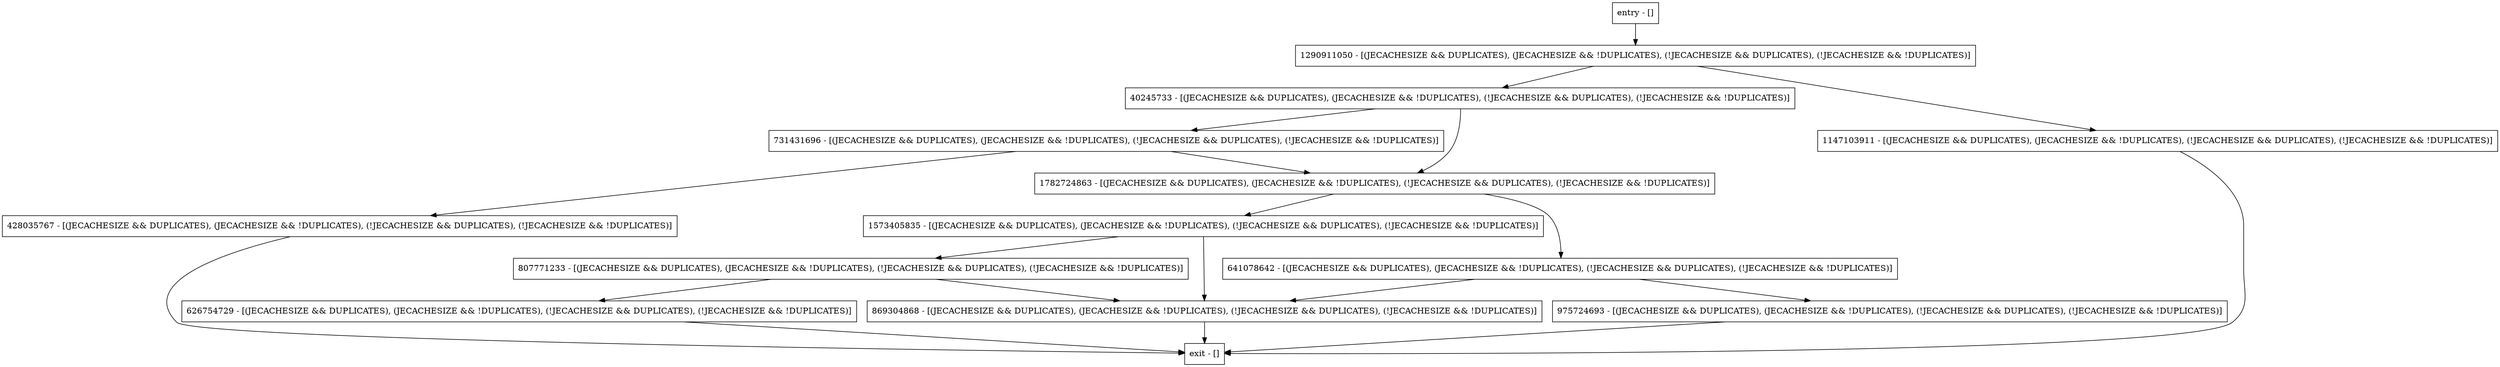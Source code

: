 digraph shouldUpdateLsn {
node [shape=record];
807771233 [label="807771233 - [(JECACHESIZE && DUPLICATES), (JECACHESIZE && !DUPLICATES), (!JECACHESIZE && DUPLICATES), (!JECACHESIZE && !DUPLICATES)]"];
869304868 [label="869304868 - [(JECACHESIZE && DUPLICATES), (JECACHESIZE && !DUPLICATES), (!JECACHESIZE && DUPLICATES), (!JECACHESIZE && !DUPLICATES)]"];
1290911050 [label="1290911050 - [(JECACHESIZE && DUPLICATES), (JECACHESIZE && !DUPLICATES), (!JECACHESIZE && DUPLICATES), (!JECACHESIZE && !DUPLICATES)]"];
428035767 [label="428035767 - [(JECACHESIZE && DUPLICATES), (JECACHESIZE && !DUPLICATES), (!JECACHESIZE && DUPLICATES), (!JECACHESIZE && !DUPLICATES)]"];
40245733 [label="40245733 - [(JECACHESIZE && DUPLICATES), (JECACHESIZE && !DUPLICATES), (!JECACHESIZE && DUPLICATES), (!JECACHESIZE && !DUPLICATES)]"];
1573405835 [label="1573405835 - [(JECACHESIZE && DUPLICATES), (JECACHESIZE && !DUPLICATES), (!JECACHESIZE && DUPLICATES), (!JECACHESIZE && !DUPLICATES)]"];
entry [label="entry - []"];
exit [label="exit - []"];
641078642 [label="641078642 - [(JECACHESIZE && DUPLICATES), (JECACHESIZE && !DUPLICATES), (!JECACHESIZE && DUPLICATES), (!JECACHESIZE && !DUPLICATES)]"];
1782724863 [label="1782724863 - [(JECACHESIZE && DUPLICATES), (JECACHESIZE && !DUPLICATES), (!JECACHESIZE && DUPLICATES), (!JECACHESIZE && !DUPLICATES)]"];
731431696 [label="731431696 - [(JECACHESIZE && DUPLICATES), (JECACHESIZE && !DUPLICATES), (!JECACHESIZE && DUPLICATES), (!JECACHESIZE && !DUPLICATES)]"];
975724693 [label="975724693 - [(JECACHESIZE && DUPLICATES), (JECACHESIZE && !DUPLICATES), (!JECACHESIZE && DUPLICATES), (!JECACHESIZE && !DUPLICATES)]"];
626754729 [label="626754729 - [(JECACHESIZE && DUPLICATES), (JECACHESIZE && !DUPLICATES), (!JECACHESIZE && DUPLICATES), (!JECACHESIZE && !DUPLICATES)]"];
1147103911 [label="1147103911 - [(JECACHESIZE && DUPLICATES), (JECACHESIZE && !DUPLICATES), (!JECACHESIZE && DUPLICATES), (!JECACHESIZE && !DUPLICATES)]"];
entry;
exit;
807771233 -> 869304868;
807771233 -> 626754729;
869304868 -> exit;
1290911050 -> 40245733;
1290911050 -> 1147103911;
428035767 -> exit;
40245733 -> 1782724863;
40245733 -> 731431696;
1573405835 -> 807771233;
1573405835 -> 869304868;
entry -> 1290911050;
641078642 -> 869304868;
641078642 -> 975724693;
1782724863 -> 1573405835;
1782724863 -> 641078642;
731431696 -> 1782724863;
731431696 -> 428035767;
975724693 -> exit;
626754729 -> exit;
1147103911 -> exit;
}
